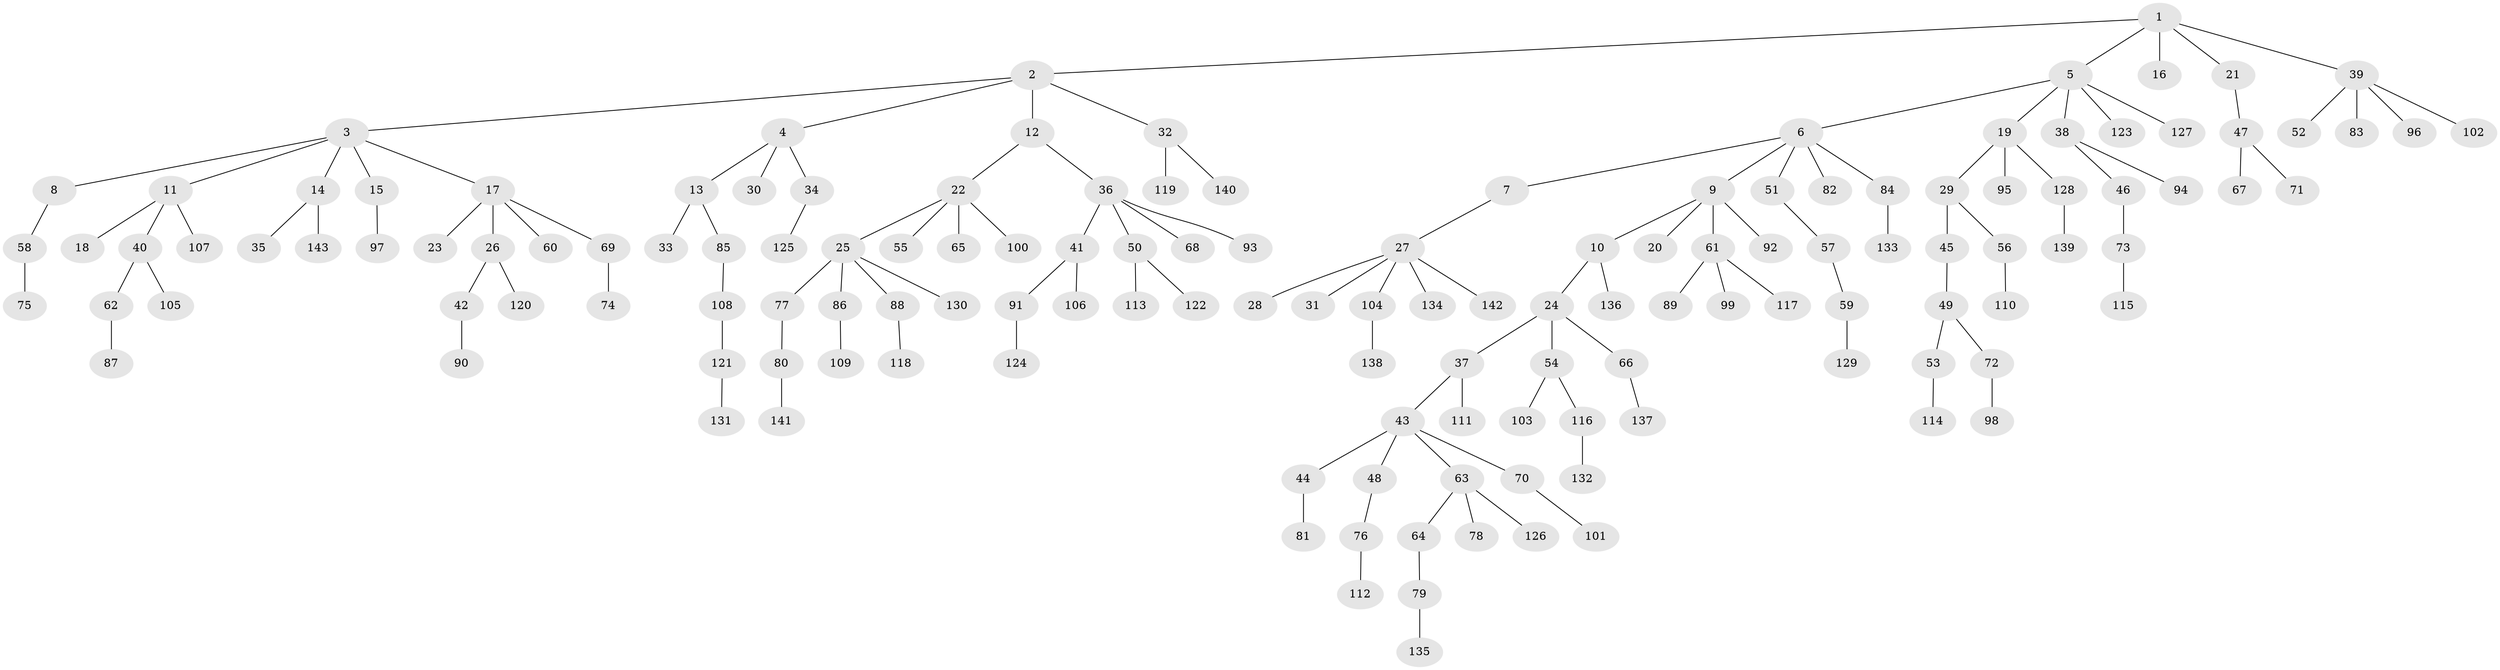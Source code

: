 // coarse degree distribution, {5: 0.0851063829787234, 9: 0.010638297872340425, 6: 0.02127659574468085, 2: 0.18085106382978725, 4: 0.031914893617021274, 3: 0.0851063829787234, 1: 0.5851063829787234}
// Generated by graph-tools (version 1.1) at 2025/42/03/06/25 10:42:03]
// undirected, 143 vertices, 142 edges
graph export_dot {
graph [start="1"]
  node [color=gray90,style=filled];
  1;
  2;
  3;
  4;
  5;
  6;
  7;
  8;
  9;
  10;
  11;
  12;
  13;
  14;
  15;
  16;
  17;
  18;
  19;
  20;
  21;
  22;
  23;
  24;
  25;
  26;
  27;
  28;
  29;
  30;
  31;
  32;
  33;
  34;
  35;
  36;
  37;
  38;
  39;
  40;
  41;
  42;
  43;
  44;
  45;
  46;
  47;
  48;
  49;
  50;
  51;
  52;
  53;
  54;
  55;
  56;
  57;
  58;
  59;
  60;
  61;
  62;
  63;
  64;
  65;
  66;
  67;
  68;
  69;
  70;
  71;
  72;
  73;
  74;
  75;
  76;
  77;
  78;
  79;
  80;
  81;
  82;
  83;
  84;
  85;
  86;
  87;
  88;
  89;
  90;
  91;
  92;
  93;
  94;
  95;
  96;
  97;
  98;
  99;
  100;
  101;
  102;
  103;
  104;
  105;
  106;
  107;
  108;
  109;
  110;
  111;
  112;
  113;
  114;
  115;
  116;
  117;
  118;
  119;
  120;
  121;
  122;
  123;
  124;
  125;
  126;
  127;
  128;
  129;
  130;
  131;
  132;
  133;
  134;
  135;
  136;
  137;
  138;
  139;
  140;
  141;
  142;
  143;
  1 -- 2;
  1 -- 5;
  1 -- 16;
  1 -- 21;
  1 -- 39;
  2 -- 3;
  2 -- 4;
  2 -- 12;
  2 -- 32;
  3 -- 8;
  3 -- 11;
  3 -- 14;
  3 -- 15;
  3 -- 17;
  4 -- 13;
  4 -- 30;
  4 -- 34;
  5 -- 6;
  5 -- 19;
  5 -- 38;
  5 -- 123;
  5 -- 127;
  6 -- 7;
  6 -- 9;
  6 -- 51;
  6 -- 82;
  6 -- 84;
  7 -- 27;
  8 -- 58;
  9 -- 10;
  9 -- 20;
  9 -- 61;
  9 -- 92;
  10 -- 24;
  10 -- 136;
  11 -- 18;
  11 -- 40;
  11 -- 107;
  12 -- 22;
  12 -- 36;
  13 -- 33;
  13 -- 85;
  14 -- 35;
  14 -- 143;
  15 -- 97;
  17 -- 23;
  17 -- 26;
  17 -- 60;
  17 -- 69;
  19 -- 29;
  19 -- 95;
  19 -- 128;
  21 -- 47;
  22 -- 25;
  22 -- 55;
  22 -- 65;
  22 -- 100;
  24 -- 37;
  24 -- 54;
  24 -- 66;
  25 -- 77;
  25 -- 86;
  25 -- 88;
  25 -- 130;
  26 -- 42;
  26 -- 120;
  27 -- 28;
  27 -- 31;
  27 -- 104;
  27 -- 134;
  27 -- 142;
  29 -- 45;
  29 -- 56;
  32 -- 119;
  32 -- 140;
  34 -- 125;
  36 -- 41;
  36 -- 50;
  36 -- 68;
  36 -- 93;
  37 -- 43;
  37 -- 111;
  38 -- 46;
  38 -- 94;
  39 -- 52;
  39 -- 83;
  39 -- 96;
  39 -- 102;
  40 -- 62;
  40 -- 105;
  41 -- 91;
  41 -- 106;
  42 -- 90;
  43 -- 44;
  43 -- 48;
  43 -- 63;
  43 -- 70;
  44 -- 81;
  45 -- 49;
  46 -- 73;
  47 -- 67;
  47 -- 71;
  48 -- 76;
  49 -- 53;
  49 -- 72;
  50 -- 113;
  50 -- 122;
  51 -- 57;
  53 -- 114;
  54 -- 103;
  54 -- 116;
  56 -- 110;
  57 -- 59;
  58 -- 75;
  59 -- 129;
  61 -- 89;
  61 -- 99;
  61 -- 117;
  62 -- 87;
  63 -- 64;
  63 -- 78;
  63 -- 126;
  64 -- 79;
  66 -- 137;
  69 -- 74;
  70 -- 101;
  72 -- 98;
  73 -- 115;
  76 -- 112;
  77 -- 80;
  79 -- 135;
  80 -- 141;
  84 -- 133;
  85 -- 108;
  86 -- 109;
  88 -- 118;
  91 -- 124;
  104 -- 138;
  108 -- 121;
  116 -- 132;
  121 -- 131;
  128 -- 139;
}
